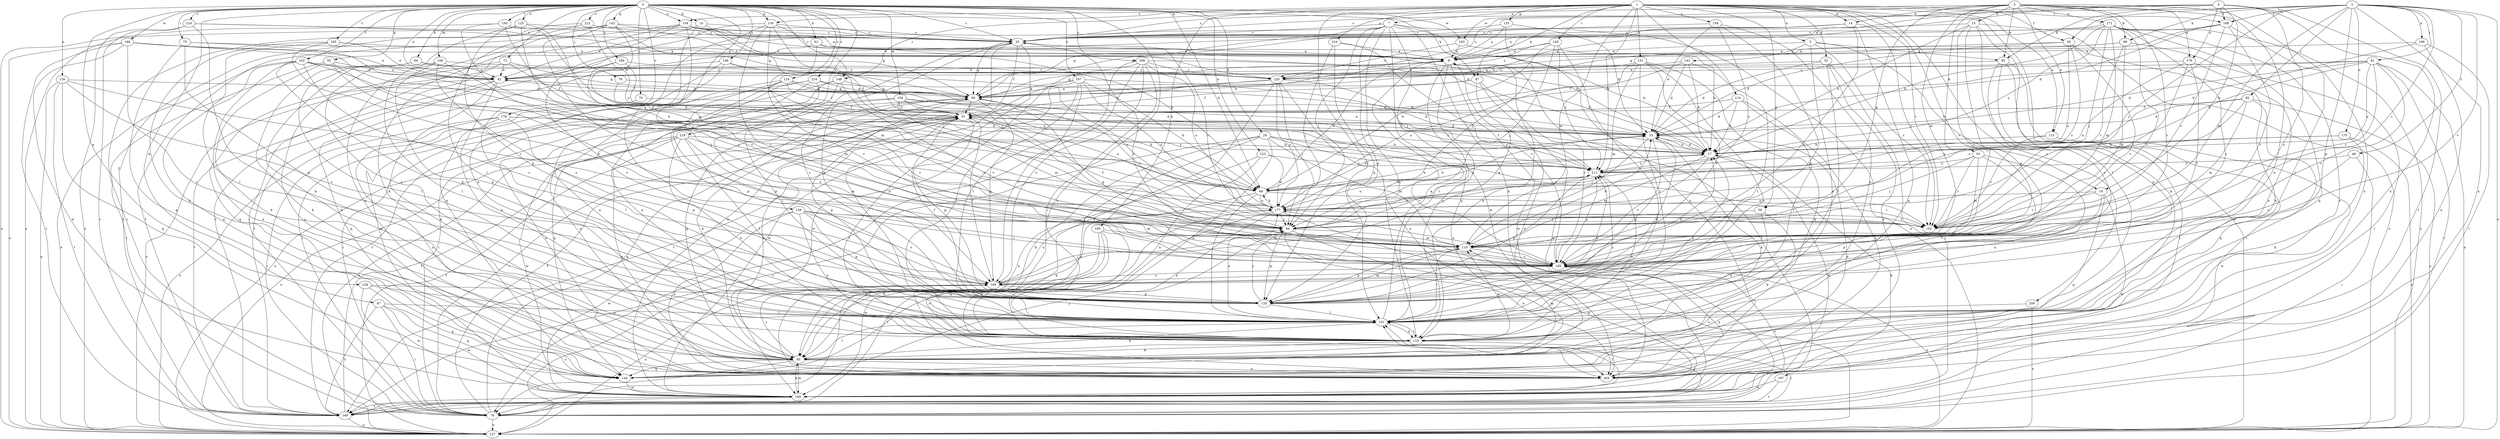 strict digraph  {
0;
1;
2;
3;
4;
5;
7;
8;
10;
14;
15;
16;
17;
25;
29;
32;
33;
42;
45;
48;
51;
55;
59;
60;
61;
64;
67;
68;
70;
72;
75;
76;
78;
81;
82;
84;
87;
89;
91;
92;
93;
100;
101;
104;
106;
110;
114;
115;
119;
123;
124;
125;
126;
127;
128;
130;
133;
135;
139;
142;
143;
144;
146;
148;
149;
151;
152;
154;
158;
160;
162;
165;
167;
168;
169;
170;
172;
176;
177;
178;
180;
185;
188;
193;
194;
195;
196;
197;
203;
208;
209;
210;
211;
212;
214;
216;
219;
220;
0 -> 10  [label=b];
0 -> 25  [label=c];
0 -> 29  [label=d];
0 -> 42  [label=e];
0 -> 55  [label=g];
0 -> 61  [label=h];
0 -> 64  [label=h];
0 -> 67  [label=h];
0 -> 68  [label=h];
0 -> 70  [label=i];
0 -> 72  [label=i];
0 -> 75  [label=i];
0 -> 76  [label=i];
0 -> 78  [label=j];
0 -> 87  [label=k];
0 -> 100  [label=l];
0 -> 104  [label=m];
0 -> 106  [label=m];
0 -> 123  [label=o];
0 -> 124  [label=o];
0 -> 125  [label=o];
0 -> 126  [label=o];
0 -> 128  [label=p];
0 -> 130  [label=p];
0 -> 139  [label=q];
0 -> 142  [label=q];
0 -> 146  [label=r];
0 -> 148  [label=r];
0 -> 154  [label=s];
0 -> 162  [label=t];
0 -> 165  [label=t];
0 -> 167  [label=t];
0 -> 178  [label=v];
0 -> 180  [label=v];
0 -> 188  [label=w];
0 -> 193  [label=w];
0 -> 208  [label=y];
0 -> 212  [label=z];
0 -> 214  [label=z];
0 -> 216  [label=z];
0 -> 219  [label=z];
1 -> 5  [label=a];
1 -> 7  [label=a];
1 -> 14  [label=b];
1 -> 32  [label=d];
1 -> 45  [label=f];
1 -> 59  [label=g];
1 -> 87  [label=k];
1 -> 101  [label=l];
1 -> 110  [label=m];
1 -> 114  [label=n];
1 -> 115  [label=n];
1 -> 127  [label=o];
1 -> 130  [label=p];
1 -> 133  [label=p];
1 -> 148  [label=r];
1 -> 149  [label=r];
1 -> 151  [label=r];
1 -> 152  [label=r];
1 -> 154  [label=s];
1 -> 158  [label=s];
1 -> 168  [label=t];
1 -> 185  [label=v];
1 -> 195  [label=x];
1 -> 209  [label=y];
1 -> 210  [label=y];
1 -> 211  [label=y];
2 -> 25  [label=c];
2 -> 45  [label=f];
2 -> 48  [label=f];
2 -> 81  [label=j];
2 -> 82  [label=j];
2 -> 84  [label=j];
2 -> 89  [label=k];
2 -> 110  [label=m];
2 -> 127  [label=o];
2 -> 135  [label=p];
2 -> 152  [label=r];
2 -> 168  [label=t];
2 -> 170  [label=u];
2 -> 185  [label=v];
2 -> 196  [label=x];
2 -> 197  [label=x];
3 -> 14  [label=b];
3 -> 15  [label=b];
3 -> 25  [label=c];
3 -> 59  [label=g];
3 -> 89  [label=k];
3 -> 91  [label=k];
3 -> 92  [label=k];
3 -> 110  [label=m];
3 -> 115  [label=n];
3 -> 119  [label=n];
3 -> 172  [label=u];
3 -> 176  [label=u];
3 -> 185  [label=v];
3 -> 193  [label=w];
3 -> 203  [label=x];
4 -> 8  [label=a];
4 -> 16  [label=b];
4 -> 60  [label=g];
4 -> 92  [label=k];
4 -> 160  [label=s];
4 -> 168  [label=t];
4 -> 169  [label=t];
4 -> 176  [label=u];
4 -> 203  [label=x];
4 -> 220  [label=z];
5 -> 8  [label=a];
5 -> 16  [label=b];
5 -> 92  [label=k];
5 -> 119  [label=n];
5 -> 143  [label=q];
5 -> 152  [label=r];
7 -> 25  [label=c];
7 -> 42  [label=e];
7 -> 60  [label=g];
7 -> 84  [label=j];
7 -> 93  [label=k];
7 -> 119  [label=n];
7 -> 127  [label=o];
7 -> 135  [label=p];
7 -> 144  [label=q];
7 -> 194  [label=w];
7 -> 203  [label=x];
8 -> 42  [label=e];
8 -> 60  [label=g];
8 -> 101  [label=l];
8 -> 119  [label=n];
8 -> 169  [label=t];
8 -> 194  [label=w];
10 -> 25  [label=c];
10 -> 76  [label=i];
10 -> 84  [label=j];
10 -> 119  [label=n];
14 -> 8  [label=a];
14 -> 25  [label=c];
14 -> 60  [label=g];
14 -> 144  [label=q];
14 -> 152  [label=r];
14 -> 185  [label=v];
15 -> 17  [label=b];
15 -> 25  [label=c];
15 -> 93  [label=k];
15 -> 101  [label=l];
15 -> 127  [label=o];
15 -> 135  [label=p];
15 -> 185  [label=v];
16 -> 135  [label=p];
16 -> 144  [label=q];
16 -> 152  [label=r];
16 -> 177  [label=u];
16 -> 194  [label=w];
17 -> 33  [label=d];
17 -> 42  [label=e];
17 -> 51  [label=f];
17 -> 68  [label=h];
17 -> 110  [label=m];
17 -> 185  [label=v];
17 -> 194  [label=w];
17 -> 211  [label=y];
25 -> 8  [label=a];
25 -> 51  [label=f];
25 -> 60  [label=g];
25 -> 119  [label=n];
25 -> 135  [label=p];
25 -> 194  [label=w];
29 -> 17  [label=b];
29 -> 93  [label=k];
29 -> 110  [label=m];
29 -> 119  [label=n];
29 -> 152  [label=r];
29 -> 169  [label=t];
29 -> 185  [label=v];
29 -> 203  [label=x];
32 -> 33  [label=d];
32 -> 42  [label=e];
32 -> 76  [label=i];
32 -> 101  [label=l];
32 -> 203  [label=x];
33 -> 17  [label=b];
33 -> 51  [label=f];
33 -> 84  [label=j];
33 -> 93  [label=k];
33 -> 135  [label=p];
33 -> 177  [label=u];
42 -> 60  [label=g];
42 -> 93  [label=k];
42 -> 119  [label=n];
42 -> 127  [label=o];
42 -> 144  [label=q];
42 -> 169  [label=t];
45 -> 8  [label=a];
45 -> 33  [label=d];
45 -> 93  [label=k];
45 -> 152  [label=r];
45 -> 177  [label=u];
45 -> 185  [label=v];
48 -> 76  [label=i];
48 -> 185  [label=v];
48 -> 211  [label=y];
51 -> 33  [label=d];
51 -> 76  [label=i];
51 -> 93  [label=k];
51 -> 101  [label=l];
51 -> 127  [label=o];
51 -> 135  [label=p];
51 -> 211  [label=y];
55 -> 42  [label=e];
55 -> 76  [label=i];
55 -> 84  [label=j];
55 -> 93  [label=k];
55 -> 185  [label=v];
59 -> 84  [label=j];
59 -> 93  [label=k];
59 -> 119  [label=n];
60 -> 51  [label=f];
60 -> 93  [label=k];
60 -> 144  [label=q];
60 -> 152  [label=r];
60 -> 160  [label=s];
61 -> 8  [label=a];
61 -> 17  [label=b];
61 -> 169  [label=t];
61 -> 185  [label=v];
64 -> 42  [label=e];
64 -> 93  [label=k];
64 -> 101  [label=l];
64 -> 220  [label=z];
67 -> 76  [label=i];
67 -> 101  [label=l];
67 -> 144  [label=q];
67 -> 169  [label=t];
67 -> 194  [label=w];
68 -> 8  [label=a];
68 -> 17  [label=b];
68 -> 33  [label=d];
68 -> 93  [label=k];
68 -> 101  [label=l];
68 -> 152  [label=r];
68 -> 177  [label=u];
70 -> 51  [label=f];
70 -> 101  [label=l];
72 -> 42  [label=e];
72 -> 51  [label=f];
72 -> 60  [label=g];
72 -> 144  [label=q];
72 -> 203  [label=x];
75 -> 8  [label=a];
75 -> 68  [label=h];
75 -> 135  [label=p];
75 -> 144  [label=q];
76 -> 51  [label=f];
76 -> 60  [label=g];
76 -> 127  [label=o];
78 -> 60  [label=g];
78 -> 211  [label=y];
81 -> 17  [label=b];
81 -> 33  [label=d];
81 -> 42  [label=e];
81 -> 51  [label=f];
81 -> 76  [label=i];
81 -> 127  [label=o];
81 -> 152  [label=r];
81 -> 185  [label=v];
81 -> 211  [label=y];
82 -> 33  [label=d];
82 -> 51  [label=f];
82 -> 110  [label=m];
82 -> 127  [label=o];
82 -> 144  [label=q];
82 -> 177  [label=u];
84 -> 51  [label=f];
84 -> 110  [label=m];
84 -> 135  [label=p];
84 -> 194  [label=w];
84 -> 203  [label=x];
84 -> 211  [label=y];
87 -> 51  [label=f];
87 -> 60  [label=g];
87 -> 185  [label=v];
87 -> 194  [label=w];
87 -> 203  [label=x];
89 -> 8  [label=a];
89 -> 60  [label=g];
89 -> 76  [label=i];
89 -> 110  [label=m];
89 -> 152  [label=r];
91 -> 84  [label=j];
91 -> 101  [label=l];
91 -> 110  [label=m];
91 -> 119  [label=n];
91 -> 152  [label=r];
91 -> 211  [label=y];
92 -> 76  [label=i];
92 -> 135  [label=p];
92 -> 160  [label=s];
92 -> 169  [label=t];
92 -> 220  [label=z];
93 -> 60  [label=g];
93 -> 76  [label=i];
93 -> 101  [label=l];
93 -> 110  [label=m];
93 -> 144  [label=q];
93 -> 160  [label=s];
93 -> 194  [label=w];
93 -> 203  [label=x];
100 -> 25  [label=c];
100 -> 51  [label=f];
100 -> 84  [label=j];
100 -> 127  [label=o];
100 -> 177  [label=u];
101 -> 8  [label=a];
101 -> 17  [label=b];
101 -> 60  [label=g];
101 -> 93  [label=k];
101 -> 119  [label=n];
101 -> 177  [label=u];
101 -> 211  [label=y];
104 -> 33  [label=d];
104 -> 51  [label=f];
104 -> 68  [label=h];
104 -> 110  [label=m];
104 -> 127  [label=o];
104 -> 177  [label=u];
104 -> 203  [label=x];
104 -> 211  [label=y];
106 -> 84  [label=j];
106 -> 93  [label=k];
106 -> 101  [label=l];
106 -> 135  [label=p];
106 -> 160  [label=s];
106 -> 220  [label=z];
110 -> 33  [label=d];
110 -> 101  [label=l];
110 -> 135  [label=p];
110 -> 185  [label=v];
114 -> 17  [label=b];
114 -> 33  [label=d];
114 -> 51  [label=f];
114 -> 101  [label=l];
114 -> 203  [label=x];
115 -> 17  [label=b];
115 -> 152  [label=r];
115 -> 194  [label=w];
119 -> 8  [label=a];
119 -> 76  [label=i];
119 -> 93  [label=k];
119 -> 101  [label=l];
119 -> 110  [label=m];
123 -> 119  [label=n];
123 -> 177  [label=u];
123 -> 203  [label=x];
123 -> 211  [label=y];
124 -> 33  [label=d];
124 -> 51  [label=f];
124 -> 60  [label=g];
124 -> 119  [label=n];
124 -> 135  [label=p];
124 -> 185  [label=v];
124 -> 203  [label=x];
125 -> 25  [label=c];
125 -> 68  [label=h];
125 -> 84  [label=j];
125 -> 119  [label=n];
125 -> 127  [label=o];
125 -> 135  [label=p];
126 -> 60  [label=g];
126 -> 127  [label=o];
126 -> 144  [label=q];
126 -> 152  [label=r];
126 -> 160  [label=s];
126 -> 169  [label=t];
127 -> 51  [label=f];
127 -> 160  [label=s];
128 -> 119  [label=n];
128 -> 135  [label=p];
128 -> 144  [label=q];
128 -> 194  [label=w];
130 -> 25  [label=c];
130 -> 68  [label=h];
130 -> 84  [label=j];
130 -> 110  [label=m];
130 -> 144  [label=q];
130 -> 169  [label=t];
130 -> 185  [label=v];
133 -> 8  [label=a];
133 -> 25  [label=c];
133 -> 33  [label=d];
133 -> 84  [label=j];
135 -> 25  [label=c];
135 -> 33  [label=d];
135 -> 51  [label=f];
135 -> 84  [label=j];
135 -> 101  [label=l];
135 -> 110  [label=m];
135 -> 211  [label=y];
139 -> 84  [label=j];
139 -> 110  [label=m];
139 -> 119  [label=n];
139 -> 135  [label=p];
139 -> 160  [label=s];
139 -> 185  [label=v];
139 -> 194  [label=w];
139 -> 203  [label=x];
142 -> 25  [label=c];
142 -> 60  [label=g];
142 -> 68  [label=h];
142 -> 169  [label=t];
142 -> 185  [label=v];
142 -> 203  [label=x];
142 -> 220  [label=z];
143 -> 17  [label=b];
143 -> 33  [label=d];
143 -> 42  [label=e];
143 -> 51  [label=f];
143 -> 101  [label=l];
144 -> 84  [label=j];
144 -> 194  [label=w];
146 -> 42  [label=e];
146 -> 51  [label=f];
146 -> 76  [label=i];
146 -> 152  [label=r];
146 -> 194  [label=w];
148 -> 60  [label=g];
148 -> 76  [label=i];
148 -> 101  [label=l];
148 -> 169  [label=t];
148 -> 185  [label=v];
149 -> 8  [label=a];
149 -> 68  [label=h];
149 -> 84  [label=j];
149 -> 101  [label=l];
149 -> 211  [label=y];
149 -> 220  [label=z];
151 -> 101  [label=l];
151 -> 110  [label=m];
151 -> 119  [label=n];
151 -> 144  [label=q];
151 -> 177  [label=u];
151 -> 185  [label=v];
151 -> 220  [label=z];
152 -> 25  [label=c];
154 -> 8  [label=a];
154 -> 17  [label=b];
154 -> 25  [label=c];
154 -> 42  [label=e];
154 -> 60  [label=g];
154 -> 93  [label=k];
154 -> 169  [label=t];
154 -> 185  [label=v];
158 -> 25  [label=c];
158 -> 33  [label=d];
158 -> 119  [label=n];
158 -> 135  [label=p];
158 -> 177  [label=u];
160 -> 8  [label=a];
160 -> 17  [label=b];
160 -> 51  [label=f];
160 -> 84  [label=j];
160 -> 127  [label=o];
160 -> 135  [label=p];
160 -> 177  [label=u];
162 -> 42  [label=e];
162 -> 68  [label=h];
162 -> 127  [label=o];
162 -> 135  [label=p];
162 -> 144  [label=q];
162 -> 160  [label=s];
162 -> 203  [label=x];
162 -> 220  [label=z];
165 -> 8  [label=a];
165 -> 42  [label=e];
165 -> 93  [label=k];
165 -> 101  [label=l];
165 -> 185  [label=v];
167 -> 17  [label=b];
167 -> 60  [label=g];
167 -> 68  [label=h];
167 -> 101  [label=l];
167 -> 160  [label=s];
167 -> 169  [label=t];
167 -> 177  [label=u];
167 -> 194  [label=w];
168 -> 25  [label=c];
168 -> 33  [label=d];
168 -> 60  [label=g];
168 -> 101  [label=l];
168 -> 152  [label=r];
168 -> 185  [label=v];
169 -> 51  [label=f];
169 -> 101  [label=l];
169 -> 127  [label=o];
170 -> 17  [label=b];
170 -> 93  [label=k];
170 -> 127  [label=o];
170 -> 211  [label=y];
172 -> 17  [label=b];
172 -> 25  [label=c];
172 -> 42  [label=e];
172 -> 84  [label=j];
172 -> 110  [label=m];
172 -> 127  [label=o];
172 -> 144  [label=q];
172 -> 160  [label=s];
172 -> 185  [label=v];
172 -> 203  [label=x];
172 -> 211  [label=y];
176 -> 119  [label=n];
176 -> 152  [label=r];
176 -> 177  [label=u];
176 -> 185  [label=v];
176 -> 220  [label=z];
177 -> 68  [label=h];
177 -> 84  [label=j];
177 -> 119  [label=n];
177 -> 127  [label=o];
177 -> 144  [label=q];
177 -> 152  [label=r];
177 -> 203  [label=x];
178 -> 33  [label=d];
178 -> 76  [label=i];
178 -> 127  [label=o];
178 -> 135  [label=p];
178 -> 203  [label=x];
178 -> 211  [label=y];
180 -> 51  [label=f];
180 -> 110  [label=m];
180 -> 160  [label=s];
180 -> 220  [label=z];
185 -> 25  [label=c];
185 -> 60  [label=g];
185 -> 127  [label=o];
185 -> 160  [label=s];
185 -> 177  [label=u];
185 -> 203  [label=x];
185 -> 211  [label=y];
188 -> 8  [label=a];
188 -> 42  [label=e];
188 -> 101  [label=l];
188 -> 127  [label=o];
188 -> 152  [label=r];
188 -> 169  [label=t];
188 -> 194  [label=w];
193 -> 8  [label=a];
193 -> 17  [label=b];
193 -> 220  [label=z];
194 -> 17  [label=b];
194 -> 76  [label=i];
194 -> 93  [label=k];
194 -> 101  [label=l];
194 -> 169  [label=t];
194 -> 185  [label=v];
195 -> 93  [label=k];
195 -> 110  [label=m];
195 -> 169  [label=t];
195 -> 194  [label=w];
195 -> 203  [label=x];
196 -> 8  [label=a];
196 -> 17  [label=b];
196 -> 76  [label=i];
196 -> 203  [label=x];
197 -> 169  [label=t];
197 -> 194  [label=w];
203 -> 33  [label=d];
208 -> 17  [label=b];
208 -> 76  [label=i];
208 -> 101  [label=l];
208 -> 119  [label=n];
208 -> 160  [label=s];
208 -> 177  [label=u];
208 -> 194  [label=w];
208 -> 220  [label=z];
209 -> 101  [label=l];
209 -> 127  [label=o];
210 -> 8  [label=a];
210 -> 84  [label=j];
210 -> 135  [label=p];
210 -> 185  [label=v];
211 -> 68  [label=h];
211 -> 119  [label=n];
211 -> 135  [label=p];
211 -> 177  [label=u];
212 -> 25  [label=c];
212 -> 76  [label=i];
212 -> 101  [label=l];
212 -> 211  [label=y];
214 -> 25  [label=c];
214 -> 33  [label=d];
214 -> 93  [label=k];
214 -> 127  [label=o];
214 -> 169  [label=t];
216 -> 33  [label=d];
216 -> 60  [label=g];
216 -> 76  [label=i];
216 -> 119  [label=n];
216 -> 135  [label=p];
216 -> 160  [label=s];
219 -> 17  [label=b];
219 -> 101  [label=l];
219 -> 110  [label=m];
219 -> 119  [label=n];
219 -> 127  [label=o];
219 -> 177  [label=u];
219 -> 194  [label=w];
219 -> 203  [label=x];
220 -> 51  [label=f];
220 -> 60  [label=g];
220 -> 84  [label=j];
220 -> 93  [label=k];
220 -> 177  [label=u];
220 -> 203  [label=x];
220 -> 211  [label=y];
}
